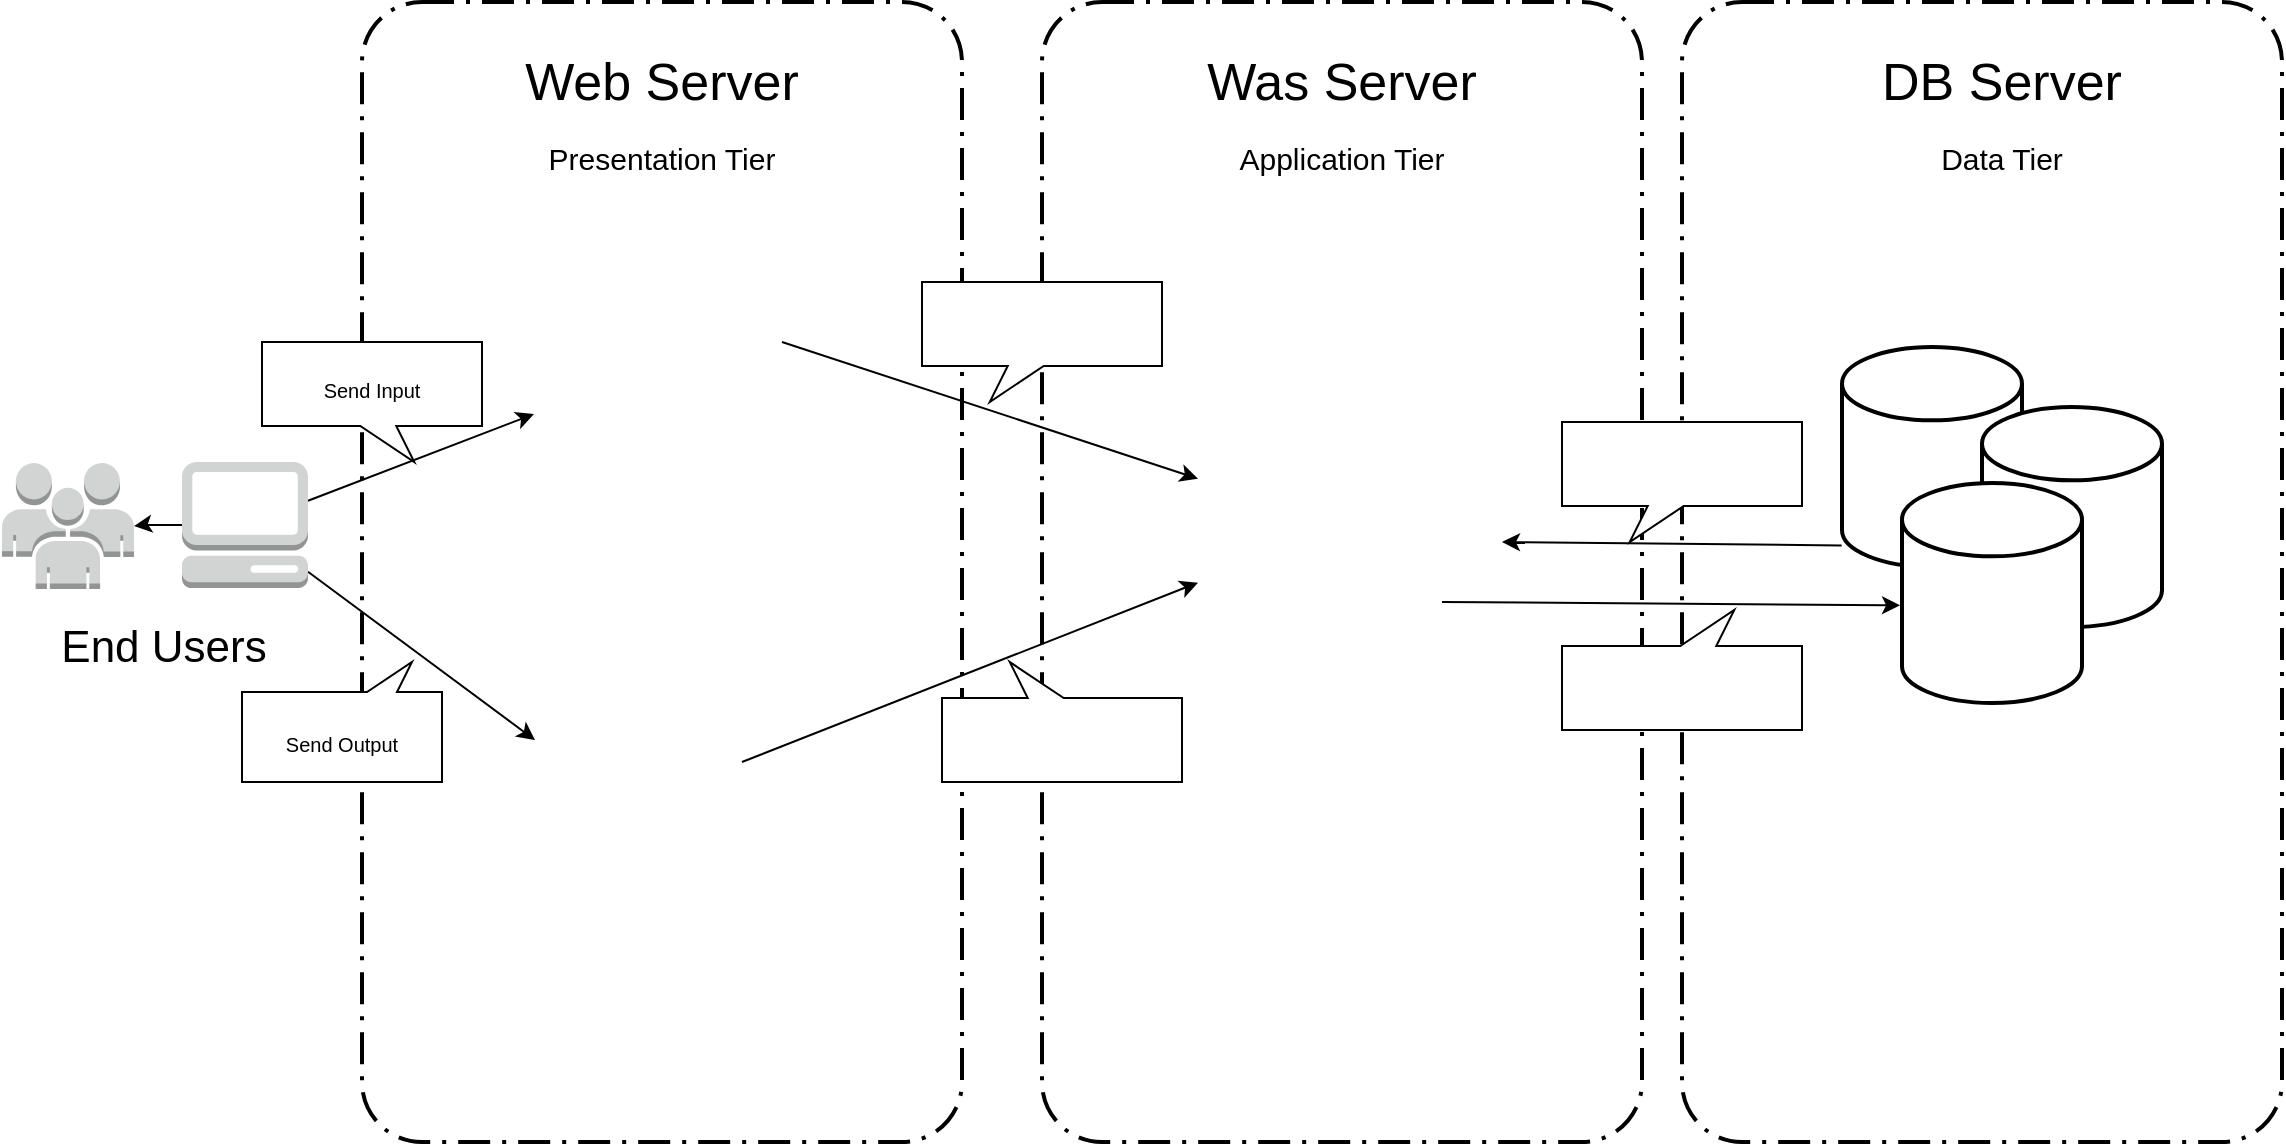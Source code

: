 <mxfile version="20.4.2" type="github">
  <diagram id="1BFLsFC23LwZ4Tyq1mHe" name="페이지-1">
    <mxGraphModel dx="1702" dy="1101" grid="1" gridSize="10" guides="1" tooltips="1" connect="1" arrows="1" fold="1" page="1" pageScale="1" pageWidth="1169" pageHeight="827" math="0" shadow="0">
      <root>
        <mxCell id="0" />
        <mxCell id="faKOK6Lq2EOhZ4R2kgbc-30" value="arrow" style="locked=1;" parent="0" />
        <mxCell id="faKOK6Lq2EOhZ4R2kgbc-31" value="" style="endArrow=classic;html=1;rounded=0;fontSize=22;entryX=0;entryY=0.75;entryDx=0;entryDy=0;" edge="1" parent="faKOK6Lq2EOhZ4R2kgbc-30" source="ipY7upk18AWSS5D93XIC-3">
          <mxGeometry width="50" height="50" relative="1" as="geometry">
            <mxPoint x="190" y="390" as="sourcePoint" />
            <mxPoint x="276" y="316" as="targetPoint" />
          </mxGeometry>
        </mxCell>
        <mxCell id="faKOK6Lq2EOhZ4R2kgbc-32" value="" style="endArrow=classic;html=1;rounded=0;fontSize=22;entryX=0.004;entryY=0.508;entryDx=0;entryDy=0;entryPerimeter=0;" edge="1" parent="faKOK6Lq2EOhZ4R2kgbc-30" source="ipY7upk18AWSS5D93XIC-3" target="faKOK6Lq2EOhZ4R2kgbc-51">
          <mxGeometry width="50" height="50" relative="1" as="geometry">
            <mxPoint x="190" y="390" as="sourcePoint" />
            <mxPoint x="280" y="480" as="targetPoint" />
          </mxGeometry>
        </mxCell>
        <mxCell id="faKOK6Lq2EOhZ4R2kgbc-54" value="" style="endArrow=classic;html=1;rounded=0;fontSize=22;" edge="1" parent="faKOK6Lq2EOhZ4R2kgbc-30" target="faKOK6Lq2EOhZ4R2kgbc-45">
          <mxGeometry width="50" height="50" relative="1" as="geometry">
            <mxPoint x="380" y="490" as="sourcePoint" />
            <mxPoint x="430" y="440" as="targetPoint" />
          </mxGeometry>
        </mxCell>
        <mxCell id="faKOK6Lq2EOhZ4R2kgbc-55" value="" style="endArrow=classic;html=1;rounded=0;fontSize=22;" edge="1" parent="faKOK6Lq2EOhZ4R2kgbc-30" target="faKOK6Lq2EOhZ4R2kgbc-45">
          <mxGeometry width="50" height="50" relative="1" as="geometry">
            <mxPoint x="400" y="280" as="sourcePoint" />
            <mxPoint x="450" y="230" as="targetPoint" />
          </mxGeometry>
        </mxCell>
        <mxCell id="faKOK6Lq2EOhZ4R2kgbc-57" value="" style="endArrow=classic;html=1;rounded=0;fontSize=22;entryX=-0.011;entryY=0.556;entryDx=0;entryDy=0;entryPerimeter=0;" edge="1" parent="faKOK6Lq2EOhZ4R2kgbc-30" target="faKOK6Lq2EOhZ4R2kgbc-50">
          <mxGeometry width="50" height="50" relative="1" as="geometry">
            <mxPoint x="730" y="410" as="sourcePoint" />
            <mxPoint x="780" y="360" as="targetPoint" />
          </mxGeometry>
        </mxCell>
        <mxCell id="faKOK6Lq2EOhZ4R2kgbc-58" value="" style="endArrow=classic;html=1;rounded=0;fontSize=22;exitX=-0.002;exitY=0.902;exitDx=0;exitDy=0;exitPerimeter=0;" edge="1" parent="faKOK6Lq2EOhZ4R2kgbc-30" source="faKOK6Lq2EOhZ4R2kgbc-48">
          <mxGeometry width="50" height="50" relative="1" as="geometry">
            <mxPoint x="840" y="380" as="sourcePoint" />
            <mxPoint x="760" y="380" as="targetPoint" />
          </mxGeometry>
        </mxCell>
        <mxCell id="1" style="locked=1;" parent="0" />
        <mxCell id="ipY7upk18AWSS5D93XIC-2" value="" style="outlineConnect=0;dashed=0;verticalLabelPosition=bottom;verticalAlign=top;align=center;html=1;shape=mxgraph.aws3.users;fillColor=#D2D3D3;gradientColor=none;" parent="1" vertex="1">
          <mxGeometry x="10" y="340.5" width="66" height="63" as="geometry" />
        </mxCell>
        <mxCell id="faKOK6Lq2EOhZ4R2kgbc-17" value="" style="edgeStyle=orthogonalEdgeStyle;rounded=0;orthogonalLoop=1;jettySize=auto;html=1;" edge="1" parent="1" source="ipY7upk18AWSS5D93XIC-3" target="ipY7upk18AWSS5D93XIC-2">
          <mxGeometry relative="1" as="geometry" />
        </mxCell>
        <mxCell id="ipY7upk18AWSS5D93XIC-3" value="" style="outlineConnect=0;dashed=0;verticalLabelPosition=bottom;verticalAlign=top;align=center;html=1;shape=mxgraph.aws3.management_console;fillColor=#D2D3D3;gradientColor=none;" parent="1" vertex="1">
          <mxGeometry x="100" y="340" width="63" height="63" as="geometry" />
        </mxCell>
        <mxCell id="faKOK6Lq2EOhZ4R2kgbc-22" value="&lt;font style=&quot;font-size: 26px;&quot;&gt;Web Server&lt;/font&gt;" style="text;html=1;strokeColor=none;fillColor=none;align=center;verticalAlign=middle;whiteSpace=wrap;rounded=0;" vertex="1" parent="1">
          <mxGeometry x="260" y="130" width="160" height="40" as="geometry" />
        </mxCell>
        <mxCell id="faKOK6Lq2EOhZ4R2kgbc-23" value="&lt;font style=&quot;font-size: 26px;&quot;&gt;Was Server&lt;/font&gt;" style="text;html=1;strokeColor=none;fillColor=none;align=center;verticalAlign=middle;whiteSpace=wrap;rounded=0;" vertex="1" parent="1">
          <mxGeometry x="600" y="130" width="160" height="40" as="geometry" />
        </mxCell>
        <mxCell id="faKOK6Lq2EOhZ4R2kgbc-24" value="&lt;font style=&quot;font-size: 26px;&quot;&gt;DB Server&lt;/font&gt;" style="text;html=1;strokeColor=none;fillColor=none;align=center;verticalAlign=middle;whiteSpace=wrap;rounded=0;" vertex="1" parent="1">
          <mxGeometry x="930" y="130" width="160" height="40" as="geometry" />
        </mxCell>
        <mxCell id="faKOK6Lq2EOhZ4R2kgbc-25" value="&lt;font style=&quot;font-size: 15px;&quot;&gt;Presentation Tier&lt;/font&gt;" style="text;html=1;strokeColor=none;fillColor=none;align=center;verticalAlign=middle;whiteSpace=wrap;rounded=0;fontSize=26;" vertex="1" parent="1">
          <mxGeometry x="270" y="170" width="140" height="30" as="geometry" />
        </mxCell>
        <mxCell id="faKOK6Lq2EOhZ4R2kgbc-26" value="&lt;font style=&quot;font-size: 15px;&quot;&gt;Application Tier&lt;/font&gt;" style="text;html=1;strokeColor=none;fillColor=none;align=center;verticalAlign=middle;whiteSpace=wrap;rounded=0;fontSize=26;" vertex="1" parent="1">
          <mxGeometry x="610" y="170" width="140" height="30" as="geometry" />
        </mxCell>
        <mxCell id="faKOK6Lq2EOhZ4R2kgbc-27" value="&lt;font style=&quot;font-size: 15px;&quot;&gt;Data Tier&lt;/font&gt;" style="text;html=1;strokeColor=none;fillColor=none;align=center;verticalAlign=middle;whiteSpace=wrap;rounded=0;fontSize=26;" vertex="1" parent="1">
          <mxGeometry x="940" y="170" width="140" height="30" as="geometry" />
        </mxCell>
        <mxCell id="faKOK6Lq2EOhZ4R2kgbc-28" value="&lt;font style=&quot;font-size: 22px;&quot;&gt;End Users&lt;/font&gt;" style="text;html=1;strokeColor=none;fillColor=none;align=center;verticalAlign=middle;whiteSpace=wrap;rounded=0;fontSize=15;" vertex="1" parent="1">
          <mxGeometry x="19" y="414" width="144" height="37" as="geometry" />
        </mxCell>
        <mxCell id="faKOK6Lq2EOhZ4R2kgbc-35" value="outerline" style="locked=1;" parent="0" />
        <mxCell id="faKOK6Lq2EOhZ4R2kgbc-36" value="" style="group" vertex="1" connectable="0" parent="faKOK6Lq2EOhZ4R2kgbc-35">
          <mxGeometry x="190" y="110" width="960" height="570" as="geometry" />
        </mxCell>
        <mxCell id="faKOK6Lq2EOhZ4R2kgbc-37" value="" style="rounded=1;arcSize=10;dashed=1;fillColor=none;gradientColor=none;dashPattern=8 3 1 3;strokeWidth=2;" vertex="1" parent="faKOK6Lq2EOhZ4R2kgbc-36">
          <mxGeometry width="300" height="570" as="geometry" />
        </mxCell>
        <mxCell id="faKOK6Lq2EOhZ4R2kgbc-38" value="" style="rounded=1;arcSize=10;dashed=1;fillColor=none;gradientColor=none;dashPattern=8 3 1 3;strokeWidth=2;" vertex="1" parent="faKOK6Lq2EOhZ4R2kgbc-36">
          <mxGeometry x="340" width="300" height="570" as="geometry" />
        </mxCell>
        <mxCell id="faKOK6Lq2EOhZ4R2kgbc-39" value="" style="rounded=1;arcSize=10;dashed=1;fillColor=none;gradientColor=none;dashPattern=8 3 1 3;strokeWidth=2;" vertex="1" parent="faKOK6Lq2EOhZ4R2kgbc-36">
          <mxGeometry x="660" width="300" height="570" as="geometry" />
        </mxCell>
        <mxCell id="faKOK6Lq2EOhZ4R2kgbc-43" value="icons" style="locked=1;" parent="0" />
        <mxCell id="faKOK6Lq2EOhZ4R2kgbc-44" value="" style="group" vertex="1" connectable="0" parent="faKOK6Lq2EOhZ4R2kgbc-43">
          <mxGeometry x="276" y="220" width="814" height="322" as="geometry" />
        </mxCell>
        <mxCell id="faKOK6Lq2EOhZ4R2kgbc-45" value="" style="shape=image;html=1;verticalAlign=top;verticalLabelPosition=bottom;labelBackgroundColor=#ffffff;imageAspect=0;aspect=fixed;image=https://cdn4.iconfinder.com/data/icons/thin-line-icons-for-seo-and-development-1/64/seo_programming-128.png" vertex="1" parent="faKOK6Lq2EOhZ4R2kgbc-44">
          <mxGeometry x="332" y="80" width="144" height="144" as="geometry" />
        </mxCell>
        <mxCell id="faKOK6Lq2EOhZ4R2kgbc-46" value="" style="shape=image;html=1;verticalAlign=top;verticalLabelPosition=bottom;labelBackgroundColor=#ffffff;imageAspect=0;aspect=fixed;image=https://cdn4.iconfinder.com/data/icons/minicons-3/640/dialog_box_black-128.png" vertex="1" parent="faKOK6Lq2EOhZ4R2kgbc-44">
          <mxGeometry width="128" height="128" as="geometry" />
        </mxCell>
        <mxCell id="faKOK6Lq2EOhZ4R2kgbc-47" value="" style="group" vertex="1" connectable="0" parent="faKOK6Lq2EOhZ4R2kgbc-44">
          <mxGeometry x="654" y="62.5" width="160" height="178" as="geometry" />
        </mxCell>
        <mxCell id="faKOK6Lq2EOhZ4R2kgbc-48" value="" style="strokeWidth=2;html=1;shape=mxgraph.flowchart.database;whiteSpace=wrap;" vertex="1" parent="faKOK6Lq2EOhZ4R2kgbc-47">
          <mxGeometry width="90" height="110" as="geometry" />
        </mxCell>
        <mxCell id="faKOK6Lq2EOhZ4R2kgbc-49" value="" style="strokeWidth=2;html=1;shape=mxgraph.flowchart.database;whiteSpace=wrap;" vertex="1" parent="faKOK6Lq2EOhZ4R2kgbc-47">
          <mxGeometry x="70" y="30" width="90" height="110" as="geometry" />
        </mxCell>
        <mxCell id="faKOK6Lq2EOhZ4R2kgbc-50" value="" style="strokeWidth=2;html=1;shape=mxgraph.flowchart.database;whiteSpace=wrap;" vertex="1" parent="faKOK6Lq2EOhZ4R2kgbc-47">
          <mxGeometry x="30" y="68" width="90" height="110" as="geometry" />
        </mxCell>
        <mxCell id="faKOK6Lq2EOhZ4R2kgbc-51" value="" style="shape=image;html=1;verticalAlign=top;verticalLabelPosition=bottom;labelBackgroundColor=#ffffff;imageAspect=0;aspect=fixed;image=https://cdn2.iconfinder.com/data/icons/simple-files/128/HTML.png;fontSize=22;" vertex="1" parent="faKOK6Lq2EOhZ4R2kgbc-44">
          <mxGeometry y="194" width="128" height="128" as="geometry" />
        </mxCell>
        <mxCell id="faKOK6Lq2EOhZ4R2kgbc-59" value="callout" style="" parent="0" />
        <mxCell id="faKOK6Lq2EOhZ4R2kgbc-60" value="&lt;font style=&quot;line-height: 1;&quot; size=&quot;1&quot;&gt;Send Input&lt;/font&gt;" style="whiteSpace=wrap;html=1;shape=mxgraph.basic.rectCallout;dx=51.86;dy=18;boundedLbl=1;fontSize=22;direction=east;flipH=1;align=center;" vertex="1" parent="faKOK6Lq2EOhZ4R2kgbc-59">
          <mxGeometry x="140" y="280" width="110" height="60" as="geometry" />
        </mxCell>
        <mxCell id="faKOK6Lq2EOhZ4R2kgbc-61" value="&lt;font size=&quot;1&quot;&gt;Send Output&lt;/font&gt;" style="whiteSpace=wrap;html=1;shape=mxgraph.basic.rectCallout;dx=30;dy=15;boundedLbl=1;fontSize=22;direction=west;" vertex="1" parent="faKOK6Lq2EOhZ4R2kgbc-59">
          <mxGeometry x="130" y="440" width="100" height="60" as="geometry" />
        </mxCell>
        <mxCell id="faKOK6Lq2EOhZ4R2kgbc-62" value="" style="whiteSpace=wrap;html=1;shape=mxgraph.basic.rectCallout;dx=51.86;dy=18;boundedLbl=1;fontSize=22;direction=east;flipH=0;" vertex="1" parent="faKOK6Lq2EOhZ4R2kgbc-59">
          <mxGeometry x="470" y="250" width="120" height="60" as="geometry" />
        </mxCell>
        <mxCell id="faKOK6Lq2EOhZ4R2kgbc-63" value="" style="whiteSpace=wrap;html=1;shape=mxgraph.basic.rectCallout;dx=51.86;dy=18;boundedLbl=1;fontSize=22;direction=west;flipH=1;" vertex="1" parent="faKOK6Lq2EOhZ4R2kgbc-59">
          <mxGeometry x="480" y="440" width="120" height="60" as="geometry" />
        </mxCell>
        <mxCell id="faKOK6Lq2EOhZ4R2kgbc-64" value="" style="whiteSpace=wrap;html=1;shape=mxgraph.basic.rectCallout;dx=51.86;dy=18;boundedLbl=1;fontSize=22;direction=east;flipH=0;" vertex="1" parent="faKOK6Lq2EOhZ4R2kgbc-59">
          <mxGeometry x="790" y="320" width="120" height="60" as="geometry" />
        </mxCell>
        <mxCell id="faKOK6Lq2EOhZ4R2kgbc-65" value="" style="whiteSpace=wrap;html=1;shape=mxgraph.basic.rectCallout;dx=51.86;dy=18;boundedLbl=1;fontSize=22;direction=east;flipH=1;flipV=1;" vertex="1" parent="faKOK6Lq2EOhZ4R2kgbc-59">
          <mxGeometry x="790" y="414" width="120" height="60" as="geometry" />
        </mxCell>
      </root>
    </mxGraphModel>
  </diagram>
</mxfile>
